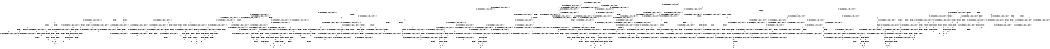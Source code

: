 digraph BCG {
size = "7, 10.5";
center = TRUE;
node [shape = circle];
0 [peripheries = 2];
0 -> 1 [label = "EX !0 !ATOMIC_EXCH_BRANCH (1, +1, TRUE, +0, 2, TRUE) !{}"];
0 -> 2 [label = "EX !2 !ATOMIC_EXCH_BRANCH (1, +0, FALSE, +0, 1, TRUE) !{}"];
0 -> 3 [label = "EX !1 !ATOMIC_EXCH_BRANCH (2, +1, TRUE, +0, 2, TRUE) !{}"];
1 -> 4 [label = "EX !2 !ATOMIC_EXCH_BRANCH (1, +0, FALSE, +0, 1, FALSE) !{0}"];
1 -> 5 [label = "EX !1 !ATOMIC_EXCH_BRANCH (2, +1, TRUE, +0, 2, TRUE) !{0}"];
1 -> 6 [label = "TERMINATE !0"];
2 -> 7 [label = "EX !2 !ATOMIC_EXCH_BRANCH (1, +0, FALSE, +0, 1, TRUE) !{0, 1, 2}"];
2 -> 8 [label = "EX !0 !ATOMIC_EXCH_BRANCH (1, +1, TRUE, +0, 2, TRUE) !{0, 1, 2}"];
2 -> 9 [label = "EX !1 !ATOMIC_EXCH_BRANCH (2, +1, TRUE, +0, 2, TRUE) !{0, 1, 2}"];
2 -> 10 [label = "EX !0 !ATOMIC_EXCH_BRANCH (1, +1, TRUE, +0, 2, TRUE) !{0, 1, 2}"];
3 -> 11 [label = "EX !0 !ATOMIC_EXCH_BRANCH (1, +1, TRUE, +0, 2, TRUE) !{0, 1}"];
3 -> 12 [label = "EX !2 !ATOMIC_EXCH_BRANCH (1, +0, FALSE, +0, 1, TRUE) !{0, 1}"];
3 -> 13 [label = "TERMINATE !1"];
3 -> 14 [label = "EX !0 !ATOMIC_EXCH_BRANCH (1, +1, TRUE, +0, 2, TRUE) !{0, 1}"];
4 -> 15 [label = "EX !2 !ATOMIC_EXCH_BRANCH (2, +0, FALSE, +0, 2, TRUE) !{0, 1, 2}"];
4 -> 16 [label = "EX !1 !ATOMIC_EXCH_BRANCH (2, +1, TRUE, +0, 2, TRUE) !{0, 1, 2}"];
4 -> 17 [label = "TERMINATE !0"];
5 -> 18 [label = "EX !2 !ATOMIC_EXCH_BRANCH (1, +0, FALSE, +0, 1, FALSE) !{0, 1}"];
5 -> 19 [label = "TERMINATE !0"];
5 -> 20 [label = "TERMINATE !1"];
6 -> 21 [label = "EX !2 !ATOMIC_EXCH_BRANCH (1, +0, FALSE, +0, 1, FALSE) !{}"];
6 -> 22 [label = "EX !1 !ATOMIC_EXCH_BRANCH (2, +1, TRUE, +0, 2, TRUE) !{}"];
7 -> 7 [label = "EX !2 !ATOMIC_EXCH_BRANCH (1, +0, FALSE, +0, 1, TRUE) !{0, 1, 2}"];
7 -> 8 [label = "EX !0 !ATOMIC_EXCH_BRANCH (1, +1, TRUE, +0, 2, TRUE) !{0, 1, 2}"];
7 -> 9 [label = "EX !1 !ATOMIC_EXCH_BRANCH (2, +1, TRUE, +0, 2, TRUE) !{0, 1, 2}"];
7 -> 10 [label = "EX !0 !ATOMIC_EXCH_BRANCH (1, +1, TRUE, +0, 2, TRUE) !{0, 1, 2}"];
8 -> 23 [label = "EX !2 !ATOMIC_EXCH_BRANCH (1, +0, FALSE, +0, 1, FALSE) !{0, 1, 2}"];
8 -> 24 [label = "EX !1 !ATOMIC_EXCH_BRANCH (2, +1, TRUE, +0, 2, TRUE) !{0, 1, 2}"];
8 -> 25 [label = "TERMINATE !0"];
9 -> 26 [label = "EX !2 !ATOMIC_EXCH_BRANCH (1, +0, FALSE, +0, 1, TRUE) !{0, 1, 2}"];
9 -> 27 [label = "EX !0 !ATOMIC_EXCH_BRANCH (1, +1, TRUE, +0, 2, TRUE) !{0, 1, 2}"];
9 -> 28 [label = "TERMINATE !1"];
9 -> 29 [label = "EX !0 !ATOMIC_EXCH_BRANCH (1, +1, TRUE, +0, 2, TRUE) !{0, 1, 2}"];
10 -> 30 [label = "EX !1 !ATOMIC_EXCH_BRANCH (2, +1, TRUE, +0, 2, TRUE) !{0, 1, 2}"];
10 -> 31 [label = "EX !2 !ATOMIC_EXCH_BRANCH (1, +0, FALSE, +0, 1, FALSE) !{0, 1, 2}"];
10 -> 32 [label = "EX !1 !ATOMIC_EXCH_BRANCH (2, +1, TRUE, +0, 2, TRUE) !{0, 1, 2}"];
10 -> 33 [label = "TERMINATE !0"];
11 -> 18 [label = "EX !2 !ATOMIC_EXCH_BRANCH (1, +0, FALSE, +0, 1, FALSE) !{0, 1}"];
11 -> 19 [label = "TERMINATE !0"];
11 -> 20 [label = "TERMINATE !1"];
12 -> 26 [label = "EX !2 !ATOMIC_EXCH_BRANCH (1, +0, FALSE, +0, 1, TRUE) !{0, 1, 2}"];
12 -> 27 [label = "EX !0 !ATOMIC_EXCH_BRANCH (1, +1, TRUE, +0, 2, TRUE) !{0, 1, 2}"];
12 -> 28 [label = "TERMINATE !1"];
12 -> 29 [label = "EX !0 !ATOMIC_EXCH_BRANCH (1, +1, TRUE, +0, 2, TRUE) !{0, 1, 2}"];
13 -> 34 [label = "EX !0 !ATOMIC_EXCH_BRANCH (1, +1, TRUE, +0, 2, TRUE) !{0}"];
13 -> 35 [label = "EX !2 !ATOMIC_EXCH_BRANCH (1, +0, FALSE, +0, 1, TRUE) !{0}"];
13 -> 36 [label = "EX !0 !ATOMIC_EXCH_BRANCH (1, +1, TRUE, +0, 2, TRUE) !{0}"];
14 -> 37 [label = "EX !2 !ATOMIC_EXCH_BRANCH (1, +0, FALSE, +0, 1, FALSE) !{0, 1}"];
14 -> 38 [label = "TERMINATE !0"];
14 -> 39 [label = "TERMINATE !1"];
15 -> 15 [label = "EX !2 !ATOMIC_EXCH_BRANCH (2, +0, FALSE, +0, 2, TRUE) !{0, 1, 2}"];
15 -> 16 [label = "EX !1 !ATOMIC_EXCH_BRANCH (2, +1, TRUE, +0, 2, TRUE) !{0, 1, 2}"];
15 -> 17 [label = "TERMINATE !0"];
16 -> 40 [label = "EX !2 !ATOMIC_EXCH_BRANCH (2, +0, FALSE, +0, 2, FALSE) !{0, 1, 2}"];
16 -> 41 [label = "TERMINATE !0"];
16 -> 42 [label = "TERMINATE !1"];
17 -> 43 [label = "EX !2 !ATOMIC_EXCH_BRANCH (2, +0, FALSE, +0, 2, TRUE) !{1, 2}"];
17 -> 44 [label = "EX !1 !ATOMIC_EXCH_BRANCH (2, +1, TRUE, +0, 2, TRUE) !{1, 2}"];
17 -> 45 [label = "EX !1 !ATOMIC_EXCH_BRANCH (2, +1, TRUE, +0, 2, TRUE) !{1, 2}"];
18 -> 40 [label = "EX !2 !ATOMIC_EXCH_BRANCH (2, +0, FALSE, +0, 2, FALSE) !{0, 1, 2}"];
18 -> 41 [label = "TERMINATE !0"];
18 -> 42 [label = "TERMINATE !1"];
19 -> 46 [label = "EX !2 !ATOMIC_EXCH_BRANCH (1, +0, FALSE, +0, 1, FALSE) !{1}"];
19 -> 47 [label = "TERMINATE !1"];
20 -> 48 [label = "EX !2 !ATOMIC_EXCH_BRANCH (1, +0, FALSE, +0, 1, FALSE) !{0}"];
20 -> 49 [label = "TERMINATE !0"];
21 -> 43 [label = "EX !2 !ATOMIC_EXCH_BRANCH (2, +0, FALSE, +0, 2, TRUE) !{1, 2}"];
21 -> 44 [label = "EX !1 !ATOMIC_EXCH_BRANCH (2, +1, TRUE, +0, 2, TRUE) !{1, 2}"];
21 -> 45 [label = "EX !1 !ATOMIC_EXCH_BRANCH (2, +1, TRUE, +0, 2, TRUE) !{1, 2}"];
22 -> 46 [label = "EX !2 !ATOMIC_EXCH_BRANCH (1, +0, FALSE, +0, 1, FALSE) !{1}"];
22 -> 47 [label = "TERMINATE !1"];
23 -> 15 [label = "EX !2 !ATOMIC_EXCH_BRANCH (2, +0, FALSE, +0, 2, TRUE) !{0, 1, 2}"];
23 -> 16 [label = "EX !1 !ATOMIC_EXCH_BRANCH (2, +1, TRUE, +0, 2, TRUE) !{0, 1, 2}"];
23 -> 17 [label = "TERMINATE !0"];
24 -> 50 [label = "EX !2 !ATOMIC_EXCH_BRANCH (1, +0, FALSE, +0, 1, FALSE) !{0, 1, 2}"];
24 -> 51 [label = "TERMINATE !0"];
24 -> 52 [label = "TERMINATE !1"];
25 -> 53 [label = "EX !2 !ATOMIC_EXCH_BRANCH (1, +0, FALSE, +0, 1, FALSE) !{1, 2}"];
25 -> 54 [label = "EX !1 !ATOMIC_EXCH_BRANCH (2, +1, TRUE, +0, 2, TRUE) !{1, 2}"];
25 -> 55 [label = "EX !1 !ATOMIC_EXCH_BRANCH (2, +1, TRUE, +0, 2, TRUE) !{1, 2}"];
26 -> 26 [label = "EX !2 !ATOMIC_EXCH_BRANCH (1, +0, FALSE, +0, 1, TRUE) !{0, 1, 2}"];
26 -> 27 [label = "EX !0 !ATOMIC_EXCH_BRANCH (1, +1, TRUE, +0, 2, TRUE) !{0, 1, 2}"];
26 -> 28 [label = "TERMINATE !1"];
26 -> 29 [label = "EX !0 !ATOMIC_EXCH_BRANCH (1, +1, TRUE, +0, 2, TRUE) !{0, 1, 2}"];
27 -> 50 [label = "EX !2 !ATOMIC_EXCH_BRANCH (1, +0, FALSE, +0, 1, FALSE) !{0, 1, 2}"];
27 -> 51 [label = "TERMINATE !0"];
27 -> 52 [label = "TERMINATE !1"];
28 -> 56 [label = "EX !2 !ATOMIC_EXCH_BRANCH (1, +0, FALSE, +0, 1, TRUE) !{0, 2}"];
28 -> 57 [label = "EX !0 !ATOMIC_EXCH_BRANCH (1, +1, TRUE, +0, 2, TRUE) !{0, 2}"];
28 -> 58 [label = "EX !0 !ATOMIC_EXCH_BRANCH (1, +1, TRUE, +0, 2, TRUE) !{0, 2}"];
29 -> 59 [label = "EX !2 !ATOMIC_EXCH_BRANCH (1, +0, FALSE, +0, 1, FALSE) !{0, 1, 2}"];
29 -> 60 [label = "TERMINATE !0"];
29 -> 61 [label = "TERMINATE !1"];
30 -> 62 [label = "EX !2 !ATOMIC_EXCH_BRANCH (1, +0, FALSE, +0, 1, FALSE) !{0, 1, 2}"];
30 -> 63 [label = "EX !2 !ATOMIC_EXCH_BRANCH (1, +0, FALSE, +0, 1, FALSE) !{0, 1, 2}"];
30 -> 64 [label = "TERMINATE !0"];
30 -> 65 [label = "TERMINATE !1"];
31 -> 66 [label = "EX !1 !ATOMIC_EXCH_BRANCH (2, +1, TRUE, +0, 2, TRUE) !{0, 1, 2}"];
31 -> 67 [label = "EX !2 !ATOMIC_EXCH_BRANCH (2, +0, FALSE, +0, 2, TRUE) !{0, 1, 2}"];
31 -> 68 [label = "EX !1 !ATOMIC_EXCH_BRANCH (2, +1, TRUE, +0, 2, TRUE) !{0, 1, 2}"];
31 -> 69 [label = "TERMINATE !0"];
32 -> 59 [label = "EX !2 !ATOMIC_EXCH_BRANCH (1, +0, FALSE, +0, 1, FALSE) !{0, 1, 2}"];
32 -> 60 [label = "TERMINATE !0"];
32 -> 61 [label = "TERMINATE !1"];
33 -> 70 [label = "EX !2 !ATOMIC_EXCH_BRANCH (1, +0, FALSE, +0, 1, FALSE) !{1, 2}"];
33 -> 71 [label = "EX !1 !ATOMIC_EXCH_BRANCH (2, +1, TRUE, +0, 2, TRUE) !{1, 2}"];
34 -> 48 [label = "EX !2 !ATOMIC_EXCH_BRANCH (1, +0, FALSE, +0, 1, FALSE) !{0}"];
34 -> 49 [label = "TERMINATE !0"];
35 -> 56 [label = "EX !2 !ATOMIC_EXCH_BRANCH (1, +0, FALSE, +0, 1, TRUE) !{0, 2}"];
35 -> 57 [label = "EX !0 !ATOMIC_EXCH_BRANCH (1, +1, TRUE, +0, 2, TRUE) !{0, 2}"];
35 -> 58 [label = "EX !0 !ATOMIC_EXCH_BRANCH (1, +1, TRUE, +0, 2, TRUE) !{0, 2}"];
36 -> 72 [label = "EX !2 !ATOMIC_EXCH_BRANCH (1, +0, FALSE, +0, 1, FALSE) !{0}"];
36 -> 73 [label = "TERMINATE !0"];
37 -> 74 [label = "EX !2 !ATOMIC_EXCH_BRANCH (2, +0, FALSE, +0, 2, FALSE) !{0, 1, 2}"];
37 -> 75 [label = "TERMINATE !0"];
37 -> 76 [label = "TERMINATE !1"];
38 -> 77 [label = "EX !2 !ATOMIC_EXCH_BRANCH (1, +0, FALSE, +0, 1, FALSE) !{1}"];
38 -> 78 [label = "TERMINATE !1"];
39 -> 79 [label = "EX !2 !ATOMIC_EXCH_BRANCH (1, +0, FALSE, +0, 1, FALSE) !{0}"];
39 -> 80 [label = "TERMINATE !0"];
40 -> 81 [label = "TERMINATE !0"];
40 -> 82 [label = "TERMINATE !2"];
40 -> 83 [label = "TERMINATE !1"];
41 -> 84 [label = "EX !2 !ATOMIC_EXCH_BRANCH (2, +0, FALSE, +0, 2, FALSE) !{1, 2}"];
41 -> 85 [label = "TERMINATE !1"];
42 -> 86 [label = "EX !2 !ATOMIC_EXCH_BRANCH (2, +0, FALSE, +0, 2, FALSE) !{0, 2}"];
42 -> 87 [label = "TERMINATE !0"];
43 -> 43 [label = "EX !2 !ATOMIC_EXCH_BRANCH (2, +0, FALSE, +0, 2, TRUE) !{1, 2}"];
43 -> 44 [label = "EX !1 !ATOMIC_EXCH_BRANCH (2, +1, TRUE, +0, 2, TRUE) !{1, 2}"];
43 -> 45 [label = "EX !1 !ATOMIC_EXCH_BRANCH (2, +1, TRUE, +0, 2, TRUE) !{1, 2}"];
44 -> 84 [label = "EX !2 !ATOMIC_EXCH_BRANCH (2, +0, FALSE, +0, 2, FALSE) !{1, 2}"];
44 -> 85 [label = "TERMINATE !1"];
45 -> 88 [label = "EX !2 !ATOMIC_EXCH_BRANCH (2, +0, FALSE, +0, 2, FALSE) !{1, 2}"];
45 -> 89 [label = "EX !2 !ATOMIC_EXCH_BRANCH (2, +0, FALSE, +0, 2, FALSE) !{1, 2}"];
45 -> 90 [label = "TERMINATE !1"];
46 -> 84 [label = "EX !2 !ATOMIC_EXCH_BRANCH (2, +0, FALSE, +0, 2, FALSE) !{1, 2}"];
46 -> 85 [label = "TERMINATE !1"];
47 -> 91 [label = "EX !2 !ATOMIC_EXCH_BRANCH (1, +0, FALSE, +0, 1, FALSE) !{}"];
48 -> 86 [label = "EX !2 !ATOMIC_EXCH_BRANCH (2, +0, FALSE, +0, 2, FALSE) !{0, 2}"];
48 -> 87 [label = "TERMINATE !0"];
49 -> 91 [label = "EX !2 !ATOMIC_EXCH_BRANCH (1, +0, FALSE, +0, 1, FALSE) !{}"];
50 -> 40 [label = "EX !2 !ATOMIC_EXCH_BRANCH (2, +0, FALSE, +0, 2, FALSE) !{0, 1, 2}"];
50 -> 41 [label = "TERMINATE !0"];
50 -> 42 [label = "TERMINATE !1"];
51 -> 92 [label = "EX !2 !ATOMIC_EXCH_BRANCH (1, +0, FALSE, +0, 1, FALSE) !{1, 2}"];
51 -> 93 [label = "TERMINATE !1"];
52 -> 94 [label = "EX !2 !ATOMIC_EXCH_BRANCH (1, +0, FALSE, +0, 1, FALSE) !{0, 2}"];
52 -> 95 [label = "TERMINATE !0"];
53 -> 43 [label = "EX !2 !ATOMIC_EXCH_BRANCH (2, +0, FALSE, +0, 2, TRUE) !{1, 2}"];
53 -> 44 [label = "EX !1 !ATOMIC_EXCH_BRANCH (2, +1, TRUE, +0, 2, TRUE) !{1, 2}"];
53 -> 45 [label = "EX !1 !ATOMIC_EXCH_BRANCH (2, +1, TRUE, +0, 2, TRUE) !{1, 2}"];
54 -> 92 [label = "EX !2 !ATOMIC_EXCH_BRANCH (1, +0, FALSE, +0, 1, FALSE) !{1, 2}"];
54 -> 93 [label = "TERMINATE !1"];
55 -> 96 [label = "EX !2 !ATOMIC_EXCH_BRANCH (1, +0, FALSE, +0, 1, FALSE) !{1, 2}"];
55 -> 97 [label = "EX !2 !ATOMIC_EXCH_BRANCH (1, +0, FALSE, +0, 1, FALSE) !{1, 2}"];
55 -> 98 [label = "TERMINATE !1"];
56 -> 56 [label = "EX !2 !ATOMIC_EXCH_BRANCH (1, +0, FALSE, +0, 1, TRUE) !{0, 2}"];
56 -> 57 [label = "EX !0 !ATOMIC_EXCH_BRANCH (1, +1, TRUE, +0, 2, TRUE) !{0, 2}"];
56 -> 58 [label = "EX !0 !ATOMIC_EXCH_BRANCH (1, +1, TRUE, +0, 2, TRUE) !{0, 2}"];
57 -> 94 [label = "EX !2 !ATOMIC_EXCH_BRANCH (1, +0, FALSE, +0, 1, FALSE) !{0, 2}"];
57 -> 95 [label = "TERMINATE !0"];
58 -> 99 [label = "EX !2 !ATOMIC_EXCH_BRANCH (1, +0, FALSE, +0, 1, FALSE) !{0, 2}"];
58 -> 100 [label = "EX !2 !ATOMIC_EXCH_BRANCH (1, +0, FALSE, +0, 1, FALSE) !{0, 2}"];
58 -> 101 [label = "TERMINATE !0"];
59 -> 102 [label = "EX !2 !ATOMIC_EXCH_BRANCH (2, +0, FALSE, +0, 2, FALSE) !{0, 1, 2}"];
59 -> 103 [label = "TERMINATE !0"];
59 -> 104 [label = "TERMINATE !1"];
60 -> 105 [label = "EX !2 !ATOMIC_EXCH_BRANCH (1, +0, FALSE, +0, 1, FALSE) !{1, 2}"];
60 -> 106 [label = "TERMINATE !1"];
61 -> 107 [label = "EX !2 !ATOMIC_EXCH_BRANCH (1, +0, FALSE, +0, 1, FALSE) !{0, 2}"];
61 -> 108 [label = "TERMINATE !0"];
62 -> 109 [label = "EX !2 !ATOMIC_EXCH_BRANCH (2, +0, FALSE, +0, 2, FALSE) !{0, 1, 2}"];
62 -> 110 [label = "TERMINATE !0"];
62 -> 111 [label = "TERMINATE !1"];
63 -> 109 [label = "EX !2 !ATOMIC_EXCH_BRANCH (2, +0, FALSE, +0, 2, FALSE) !{0, 1, 2}"];
63 -> 112 [label = "EX !2 !ATOMIC_EXCH_BRANCH (2, +0, FALSE, +0, 2, FALSE) !{0, 1, 2}"];
63 -> 113 [label = "TERMINATE !0"];
63 -> 114 [label = "TERMINATE !1"];
64 -> 115 [label = "EX !2 !ATOMIC_EXCH_BRANCH (1, +0, FALSE, +0, 1, FALSE) !{1, 2}"];
64 -> 116 [label = "TERMINATE !1"];
65 -> 117 [label = "EX !2 !ATOMIC_EXCH_BRANCH (1, +0, FALSE, +0, 1, FALSE) !{0, 2}"];
65 -> 118 [label = "TERMINATE !0"];
66 -> 109 [label = "EX !2 !ATOMIC_EXCH_BRANCH (2, +0, FALSE, +0, 2, FALSE) !{0, 1, 2}"];
66 -> 112 [label = "EX !2 !ATOMIC_EXCH_BRANCH (2, +0, FALSE, +0, 2, FALSE) !{0, 1, 2}"];
66 -> 113 [label = "TERMINATE !0"];
66 -> 114 [label = "TERMINATE !1"];
67 -> 66 [label = "EX !1 !ATOMIC_EXCH_BRANCH (2, +1, TRUE, +0, 2, TRUE) !{0, 1, 2}"];
67 -> 67 [label = "EX !2 !ATOMIC_EXCH_BRANCH (2, +0, FALSE, +0, 2, TRUE) !{0, 1, 2}"];
67 -> 68 [label = "EX !1 !ATOMIC_EXCH_BRANCH (2, +1, TRUE, +0, 2, TRUE) !{0, 1, 2}"];
67 -> 69 [label = "TERMINATE !0"];
68 -> 102 [label = "EX !2 !ATOMIC_EXCH_BRANCH (2, +0, FALSE, +0, 2, FALSE) !{0, 1, 2}"];
68 -> 103 [label = "TERMINATE !0"];
68 -> 104 [label = "TERMINATE !1"];
69 -> 119 [label = "EX !2 !ATOMIC_EXCH_BRANCH (2, +0, FALSE, +0, 2, TRUE) !{1, 2}"];
69 -> 120 [label = "EX !1 !ATOMIC_EXCH_BRANCH (2, +1, TRUE, +0, 2, TRUE) !{1, 2}"];
70 -> 119 [label = "EX !2 !ATOMIC_EXCH_BRANCH (2, +0, FALSE, +0, 2, TRUE) !{1, 2}"];
70 -> 120 [label = "EX !1 !ATOMIC_EXCH_BRANCH (2, +1, TRUE, +0, 2, TRUE) !{1, 2}"];
71 -> 105 [label = "EX !2 !ATOMIC_EXCH_BRANCH (1, +0, FALSE, +0, 1, FALSE) !{1, 2}"];
71 -> 106 [label = "TERMINATE !1"];
72 -> 121 [label = "EX !2 !ATOMIC_EXCH_BRANCH (2, +0, FALSE, +0, 2, FALSE) !{0, 2}"];
72 -> 122 [label = "TERMINATE !0"];
73 -> 123 [label = "EX !2 !ATOMIC_EXCH_BRANCH (1, +0, FALSE, +0, 1, FALSE) !{}"];
74 -> 124 [label = "TERMINATE !0"];
74 -> 125 [label = "TERMINATE !2"];
74 -> 126 [label = "TERMINATE !1"];
75 -> 127 [label = "EX !2 !ATOMIC_EXCH_BRANCH (2, +0, FALSE, +0, 2, FALSE) !{1, 2}"];
75 -> 128 [label = "TERMINATE !1"];
76 -> 129 [label = "EX !2 !ATOMIC_EXCH_BRANCH (2, +0, FALSE, +0, 2, FALSE) !{0, 2}"];
76 -> 130 [label = "TERMINATE !0"];
77 -> 127 [label = "EX !2 !ATOMIC_EXCH_BRANCH (2, +0, FALSE, +0, 2, FALSE) !{1, 2}"];
77 -> 128 [label = "TERMINATE !1"];
78 -> 131 [label = "EX !2 !ATOMIC_EXCH_BRANCH (1, +0, FALSE, +0, 1, FALSE) !{}"];
79 -> 129 [label = "EX !2 !ATOMIC_EXCH_BRANCH (2, +0, FALSE, +0, 2, FALSE) !{0, 2}"];
79 -> 130 [label = "TERMINATE !0"];
80 -> 131 [label = "EX !2 !ATOMIC_EXCH_BRANCH (1, +0, FALSE, +0, 1, FALSE) !{}"];
81 -> 132 [label = "TERMINATE !2"];
81 -> 133 [label = "TERMINATE !1"];
82 -> 134 [label = "TERMINATE !0"];
82 -> 135 [label = "TERMINATE !1"];
83 -> 136 [label = "TERMINATE !0"];
83 -> 137 [label = "TERMINATE !2"];
84 -> 132 [label = "TERMINATE !2"];
84 -> 133 [label = "TERMINATE !1"];
85 -> 138 [label = "EX !2 !ATOMIC_EXCH_BRANCH (2, +0, FALSE, +0, 2, FALSE) !{2}"];
85 -> 139 [label = "EX !2 !ATOMIC_EXCH_BRANCH (2, +0, FALSE, +0, 2, FALSE) !{2}"];
86 -> 136 [label = "TERMINATE !0"];
86 -> 137 [label = "TERMINATE !2"];
87 -> 138 [label = "EX !2 !ATOMIC_EXCH_BRANCH (2, +0, FALSE, +0, 2, FALSE) !{2}"];
87 -> 139 [label = "EX !2 !ATOMIC_EXCH_BRANCH (2, +0, FALSE, +0, 2, FALSE) !{2}"];
88 -> 140 [label = "TERMINATE !2"];
88 -> 141 [label = "TERMINATE !1"];
89 -> 142 [label = "TERMINATE !2"];
89 -> 143 [label = "TERMINATE !1"];
90 -> 144 [label = "EX !2 !ATOMIC_EXCH_BRANCH (2, +0, FALSE, +0, 2, FALSE) !{2}"];
91 -> 138 [label = "EX !2 !ATOMIC_EXCH_BRANCH (2, +0, FALSE, +0, 2, FALSE) !{2}"];
91 -> 139 [label = "EX !2 !ATOMIC_EXCH_BRANCH (2, +0, FALSE, +0, 2, FALSE) !{2}"];
92 -> 84 [label = "EX !2 !ATOMIC_EXCH_BRANCH (2, +0, FALSE, +0, 2, FALSE) !{1, 2}"];
92 -> 85 [label = "TERMINATE !1"];
93 -> 145 [label = "EX !2 !ATOMIC_EXCH_BRANCH (1, +0, FALSE, +0, 1, FALSE) !{2}"];
93 -> 146 [label = "EX !2 !ATOMIC_EXCH_BRANCH (1, +0, FALSE, +0, 1, FALSE) !{2}"];
94 -> 86 [label = "EX !2 !ATOMIC_EXCH_BRANCH (2, +0, FALSE, +0, 2, FALSE) !{0, 2}"];
94 -> 87 [label = "TERMINATE !0"];
95 -> 145 [label = "EX !2 !ATOMIC_EXCH_BRANCH (1, +0, FALSE, +0, 1, FALSE) !{2}"];
95 -> 146 [label = "EX !2 !ATOMIC_EXCH_BRANCH (1, +0, FALSE, +0, 1, FALSE) !{2}"];
96 -> 88 [label = "EX !2 !ATOMIC_EXCH_BRANCH (2, +0, FALSE, +0, 2, FALSE) !{1, 2}"];
96 -> 147 [label = "TERMINATE !1"];
97 -> 88 [label = "EX !2 !ATOMIC_EXCH_BRANCH (2, +0, FALSE, +0, 2, FALSE) !{1, 2}"];
97 -> 89 [label = "EX !2 !ATOMIC_EXCH_BRANCH (2, +0, FALSE, +0, 2, FALSE) !{1, 2}"];
97 -> 90 [label = "TERMINATE !1"];
98 -> 148 [label = "EX !2 !ATOMIC_EXCH_BRANCH (1, +0, FALSE, +0, 1, FALSE) !{2}"];
99 -> 149 [label = "EX !2 !ATOMIC_EXCH_BRANCH (2, +0, FALSE, +0, 2, FALSE) !{0, 2}"];
99 -> 150 [label = "TERMINATE !0"];
100 -> 149 [label = "EX !2 !ATOMIC_EXCH_BRANCH (2, +0, FALSE, +0, 2, FALSE) !{0, 2}"];
100 -> 151 [label = "EX !2 !ATOMIC_EXCH_BRANCH (2, +0, FALSE, +0, 2, FALSE) !{0, 2}"];
100 -> 152 [label = "TERMINATE !0"];
101 -> 153 [label = "EX !2 !ATOMIC_EXCH_BRANCH (1, +0, FALSE, +0, 1, FALSE) !{2}"];
102 -> 154 [label = "TERMINATE !0"];
102 -> 155 [label = "TERMINATE !2"];
102 -> 156 [label = "TERMINATE !1"];
103 -> 157 [label = "EX !2 !ATOMIC_EXCH_BRANCH (2, +0, FALSE, +0, 2, FALSE) !{1, 2}"];
103 -> 158 [label = "TERMINATE !1"];
104 -> 159 [label = "EX !2 !ATOMIC_EXCH_BRANCH (2, +0, FALSE, +0, 2, FALSE) !{0, 2}"];
104 -> 160 [label = "TERMINATE !0"];
105 -> 157 [label = "EX !2 !ATOMIC_EXCH_BRANCH (2, +0, FALSE, +0, 2, FALSE) !{1, 2}"];
105 -> 158 [label = "TERMINATE !1"];
106 -> 161 [label = "EX !2 !ATOMIC_EXCH_BRANCH (1, +0, FALSE, +0, 1, FALSE) !{2}"];
107 -> 159 [label = "EX !2 !ATOMIC_EXCH_BRANCH (2, +0, FALSE, +0, 2, FALSE) !{0, 2}"];
107 -> 160 [label = "TERMINATE !0"];
108 -> 161 [label = "EX !2 !ATOMIC_EXCH_BRANCH (1, +0, FALSE, +0, 1, FALSE) !{2}"];
109 -> 162 [label = "TERMINATE !0"];
109 -> 163 [label = "TERMINATE !2"];
109 -> 164 [label = "TERMINATE !1"];
110 -> 165 [label = "EX !2 !ATOMIC_EXCH_BRANCH (2, +0, FALSE, +0, 2, FALSE) !{1, 2}"];
110 -> 166 [label = "TERMINATE !1"];
111 -> 167 [label = "EX !2 !ATOMIC_EXCH_BRANCH (2, +0, FALSE, +0, 2, FALSE) !{0, 2}"];
111 -> 168 [label = "TERMINATE !0"];
112 -> 169 [label = "TERMINATE !0"];
112 -> 170 [label = "TERMINATE !2"];
112 -> 171 [label = "TERMINATE !1"];
113 -> 172 [label = "EX !2 !ATOMIC_EXCH_BRANCH (2, +0, FALSE, +0, 2, FALSE) !{1, 2}"];
113 -> 173 [label = "TERMINATE !1"];
114 -> 174 [label = "EX !2 !ATOMIC_EXCH_BRANCH (2, +0, FALSE, +0, 2, FALSE) !{0, 2}"];
114 -> 175 [label = "TERMINATE !0"];
115 -> 172 [label = "EX !2 !ATOMIC_EXCH_BRANCH (2, +0, FALSE, +0, 2, FALSE) !{1, 2}"];
115 -> 173 [label = "TERMINATE !1"];
116 -> 176 [label = "EX !2 !ATOMIC_EXCH_BRANCH (1, +0, FALSE, +0, 1, FALSE) !{2}"];
117 -> 174 [label = "EX !2 !ATOMIC_EXCH_BRANCH (2, +0, FALSE, +0, 2, FALSE) !{0, 2}"];
117 -> 175 [label = "TERMINATE !0"];
118 -> 176 [label = "EX !2 !ATOMIC_EXCH_BRANCH (1, +0, FALSE, +0, 1, FALSE) !{2}"];
119 -> 119 [label = "EX !2 !ATOMIC_EXCH_BRANCH (2, +0, FALSE, +0, 2, TRUE) !{1, 2}"];
119 -> 120 [label = "EX !1 !ATOMIC_EXCH_BRANCH (2, +1, TRUE, +0, 2, TRUE) !{1, 2}"];
120 -> 157 [label = "EX !2 !ATOMIC_EXCH_BRANCH (2, +0, FALSE, +0, 2, FALSE) !{1, 2}"];
120 -> 158 [label = "TERMINATE !1"];
121 -> 177 [label = "TERMINATE !0"];
121 -> 178 [label = "TERMINATE !2"];
122 -> 179 [label = "EX !2 !ATOMIC_EXCH_BRANCH (2, +0, FALSE, +0, 2, FALSE) !{2}"];
123 -> 179 [label = "EX !2 !ATOMIC_EXCH_BRANCH (2, +0, FALSE, +0, 2, FALSE) !{2}"];
124 -> 180 [label = "TERMINATE !2"];
124 -> 181 [label = "TERMINATE !1"];
125 -> 182 [label = "TERMINATE !0"];
125 -> 183 [label = "TERMINATE !1"];
126 -> 184 [label = "TERMINATE !0"];
126 -> 185 [label = "TERMINATE !2"];
127 -> 180 [label = "TERMINATE !2"];
127 -> 181 [label = "TERMINATE !1"];
128 -> 186 [label = "EX !2 !ATOMIC_EXCH_BRANCH (2, +0, FALSE, +0, 2, FALSE) !{2}"];
129 -> 184 [label = "TERMINATE !0"];
129 -> 185 [label = "TERMINATE !2"];
130 -> 186 [label = "EX !2 !ATOMIC_EXCH_BRANCH (2, +0, FALSE, +0, 2, FALSE) !{2}"];
131 -> 186 [label = "EX !2 !ATOMIC_EXCH_BRANCH (2, +0, FALSE, +0, 2, FALSE) !{2}"];
132 -> 187 [label = "TERMINATE !1"];
133 -> 188 [label = "TERMINATE !2"];
134 -> 187 [label = "TERMINATE !1"];
135 -> 189 [label = "TERMINATE !0"];
136 -> 188 [label = "TERMINATE !2"];
137 -> 189 [label = "TERMINATE !0"];
138 -> 188 [label = "TERMINATE !2"];
139 -> 190 [label = "TERMINATE !2"];
140 -> 191 [label = "TERMINATE !1"];
141 -> 192 [label = "TERMINATE !2"];
142 -> 193 [label = "TERMINATE !1"];
143 -> 194 [label = "TERMINATE !2"];
144 -> 194 [label = "TERMINATE !2"];
145 -> 138 [label = "EX !2 !ATOMIC_EXCH_BRANCH (2, +0, FALSE, +0, 2, FALSE) !{2}"];
145 -> 139 [label = "EX !2 !ATOMIC_EXCH_BRANCH (2, +0, FALSE, +0, 2, FALSE) !{2}"];
146 -> 139 [label = "EX !2 !ATOMIC_EXCH_BRANCH (2, +0, FALSE, +0, 2, FALSE) !{2}"];
147 -> 195 [label = "EX !2 !ATOMIC_EXCH_BRANCH (2, +0, FALSE, +0, 2, FALSE) !{2}"];
148 -> 144 [label = "EX !2 !ATOMIC_EXCH_BRANCH (2, +0, FALSE, +0, 2, FALSE) !{2}"];
149 -> 196 [label = "TERMINATE !0"];
149 -> 197 [label = "TERMINATE !2"];
150 -> 198 [label = "EX !2 !ATOMIC_EXCH_BRANCH (2, +0, FALSE, +0, 2, FALSE) !{2}"];
151 -> 199 [label = "TERMINATE !0"];
151 -> 200 [label = "TERMINATE !2"];
152 -> 201 [label = "EX !2 !ATOMIC_EXCH_BRANCH (2, +0, FALSE, +0, 2, FALSE) !{2}"];
153 -> 201 [label = "EX !2 !ATOMIC_EXCH_BRANCH (2, +0, FALSE, +0, 2, FALSE) !{2}"];
154 -> 202 [label = "TERMINATE !2"];
154 -> 203 [label = "TERMINATE !1"];
155 -> 204 [label = "TERMINATE !0"];
155 -> 205 [label = "TERMINATE !1"];
156 -> 206 [label = "TERMINATE !0"];
156 -> 207 [label = "TERMINATE !2"];
157 -> 202 [label = "TERMINATE !2"];
157 -> 203 [label = "TERMINATE !1"];
158 -> 208 [label = "EX !2 !ATOMIC_EXCH_BRANCH (2, +0, FALSE, +0, 2, FALSE) !{2}"];
159 -> 206 [label = "TERMINATE !0"];
159 -> 207 [label = "TERMINATE !2"];
160 -> 208 [label = "EX !2 !ATOMIC_EXCH_BRANCH (2, +0, FALSE, +0, 2, FALSE) !{2}"];
161 -> 208 [label = "EX !2 !ATOMIC_EXCH_BRANCH (2, +0, FALSE, +0, 2, FALSE) !{2}"];
162 -> 209 [label = "TERMINATE !2"];
162 -> 210 [label = "TERMINATE !1"];
163 -> 211 [label = "TERMINATE !0"];
163 -> 212 [label = "TERMINATE !1"];
164 -> 213 [label = "TERMINATE !0"];
164 -> 214 [label = "TERMINATE !2"];
165 -> 209 [label = "TERMINATE !2"];
165 -> 210 [label = "TERMINATE !1"];
166 -> 215 [label = "EX !2 !ATOMIC_EXCH_BRANCH (2, +0, FALSE, +0, 2, FALSE) !{2}"];
167 -> 213 [label = "TERMINATE !0"];
167 -> 214 [label = "TERMINATE !2"];
168 -> 215 [label = "EX !2 !ATOMIC_EXCH_BRANCH (2, +0, FALSE, +0, 2, FALSE) !{2}"];
169 -> 216 [label = "TERMINATE !2"];
169 -> 217 [label = "TERMINATE !1"];
170 -> 218 [label = "TERMINATE !0"];
170 -> 219 [label = "TERMINATE !1"];
171 -> 220 [label = "TERMINATE !0"];
171 -> 221 [label = "TERMINATE !2"];
172 -> 216 [label = "TERMINATE !2"];
172 -> 217 [label = "TERMINATE !1"];
173 -> 222 [label = "EX !2 !ATOMIC_EXCH_BRANCH (2, +0, FALSE, +0, 2, FALSE) !{2}"];
174 -> 220 [label = "TERMINATE !0"];
174 -> 221 [label = "TERMINATE !2"];
175 -> 222 [label = "EX !2 !ATOMIC_EXCH_BRANCH (2, +0, FALSE, +0, 2, FALSE) !{2}"];
176 -> 222 [label = "EX !2 !ATOMIC_EXCH_BRANCH (2, +0, FALSE, +0, 2, FALSE) !{2}"];
177 -> 223 [label = "TERMINATE !2"];
178 -> 224 [label = "TERMINATE !0"];
179 -> 223 [label = "TERMINATE !2"];
180 -> 225 [label = "TERMINATE !1"];
181 -> 226 [label = "TERMINATE !2"];
182 -> 225 [label = "TERMINATE !1"];
183 -> 227 [label = "TERMINATE !0"];
184 -> 226 [label = "TERMINATE !2"];
185 -> 227 [label = "TERMINATE !0"];
186 -> 226 [label = "TERMINATE !2"];
187 -> 228 [label = "exit"];
188 -> 228 [label = "exit"];
189 -> 228 [label = "exit"];
190 -> 229 [label = "exit"];
191 -> 230 [label = "exit"];
192 -> 230 [label = "exit"];
193 -> 231 [label = "exit"];
194 -> 231 [label = "exit"];
195 -> 192 [label = "TERMINATE !2"];
196 -> 232 [label = "TERMINATE !2"];
197 -> 233 [label = "TERMINATE !0"];
198 -> 232 [label = "TERMINATE !2"];
199 -> 234 [label = "TERMINATE !2"];
200 -> 235 [label = "TERMINATE !0"];
201 -> 234 [label = "TERMINATE !2"];
202 -> 236 [label = "TERMINATE !1"];
203 -> 237 [label = "TERMINATE !2"];
204 -> 236 [label = "TERMINATE !1"];
205 -> 238 [label = "TERMINATE !0"];
206 -> 237 [label = "TERMINATE !2"];
207 -> 238 [label = "TERMINATE !0"];
208 -> 237 [label = "TERMINATE !2"];
209 -> 239 [label = "TERMINATE !1"];
210 -> 240 [label = "TERMINATE !2"];
211 -> 239 [label = "TERMINATE !1"];
212 -> 241 [label = "TERMINATE !0"];
213 -> 240 [label = "TERMINATE !2"];
214 -> 241 [label = "TERMINATE !0"];
215 -> 240 [label = "TERMINATE !2"];
216 -> 242 [label = "TERMINATE !1"];
217 -> 243 [label = "TERMINATE !2"];
218 -> 242 [label = "TERMINATE !1"];
219 -> 244 [label = "TERMINATE !0"];
220 -> 243 [label = "TERMINATE !2"];
221 -> 244 [label = "TERMINATE !0"];
222 -> 243 [label = "TERMINATE !2"];
223 -> 245 [label = "exit"];
224 -> 245 [label = "exit"];
225 -> 246 [label = "exit"];
226 -> 246 [label = "exit"];
227 -> 246 [label = "exit"];
232 -> 247 [label = "exit"];
233 -> 247 [label = "exit"];
234 -> 248 [label = "exit"];
235 -> 248 [label = "exit"];
236 -> 249 [label = "exit"];
237 -> 249 [label = "exit"];
238 -> 249 [label = "exit"];
239 -> 250 [label = "exit"];
240 -> 250 [label = "exit"];
241 -> 250 [label = "exit"];
242 -> 251 [label = "exit"];
243 -> 251 [label = "exit"];
244 -> 251 [label = "exit"];
}
